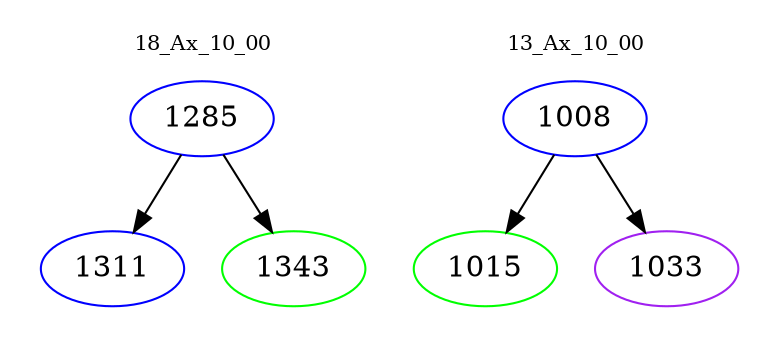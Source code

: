digraph{
subgraph cluster_0 {
color = white
label = "18_Ax_10_00";
fontsize=10;
T0_1285 [label="1285", color="blue"]
T0_1285 -> T0_1311 [color="black"]
T0_1311 [label="1311", color="blue"]
T0_1285 -> T0_1343 [color="black"]
T0_1343 [label="1343", color="green"]
}
subgraph cluster_1 {
color = white
label = "13_Ax_10_00";
fontsize=10;
T1_1008 [label="1008", color="blue"]
T1_1008 -> T1_1015 [color="black"]
T1_1015 [label="1015", color="green"]
T1_1008 -> T1_1033 [color="black"]
T1_1033 [label="1033", color="purple"]
}
}
